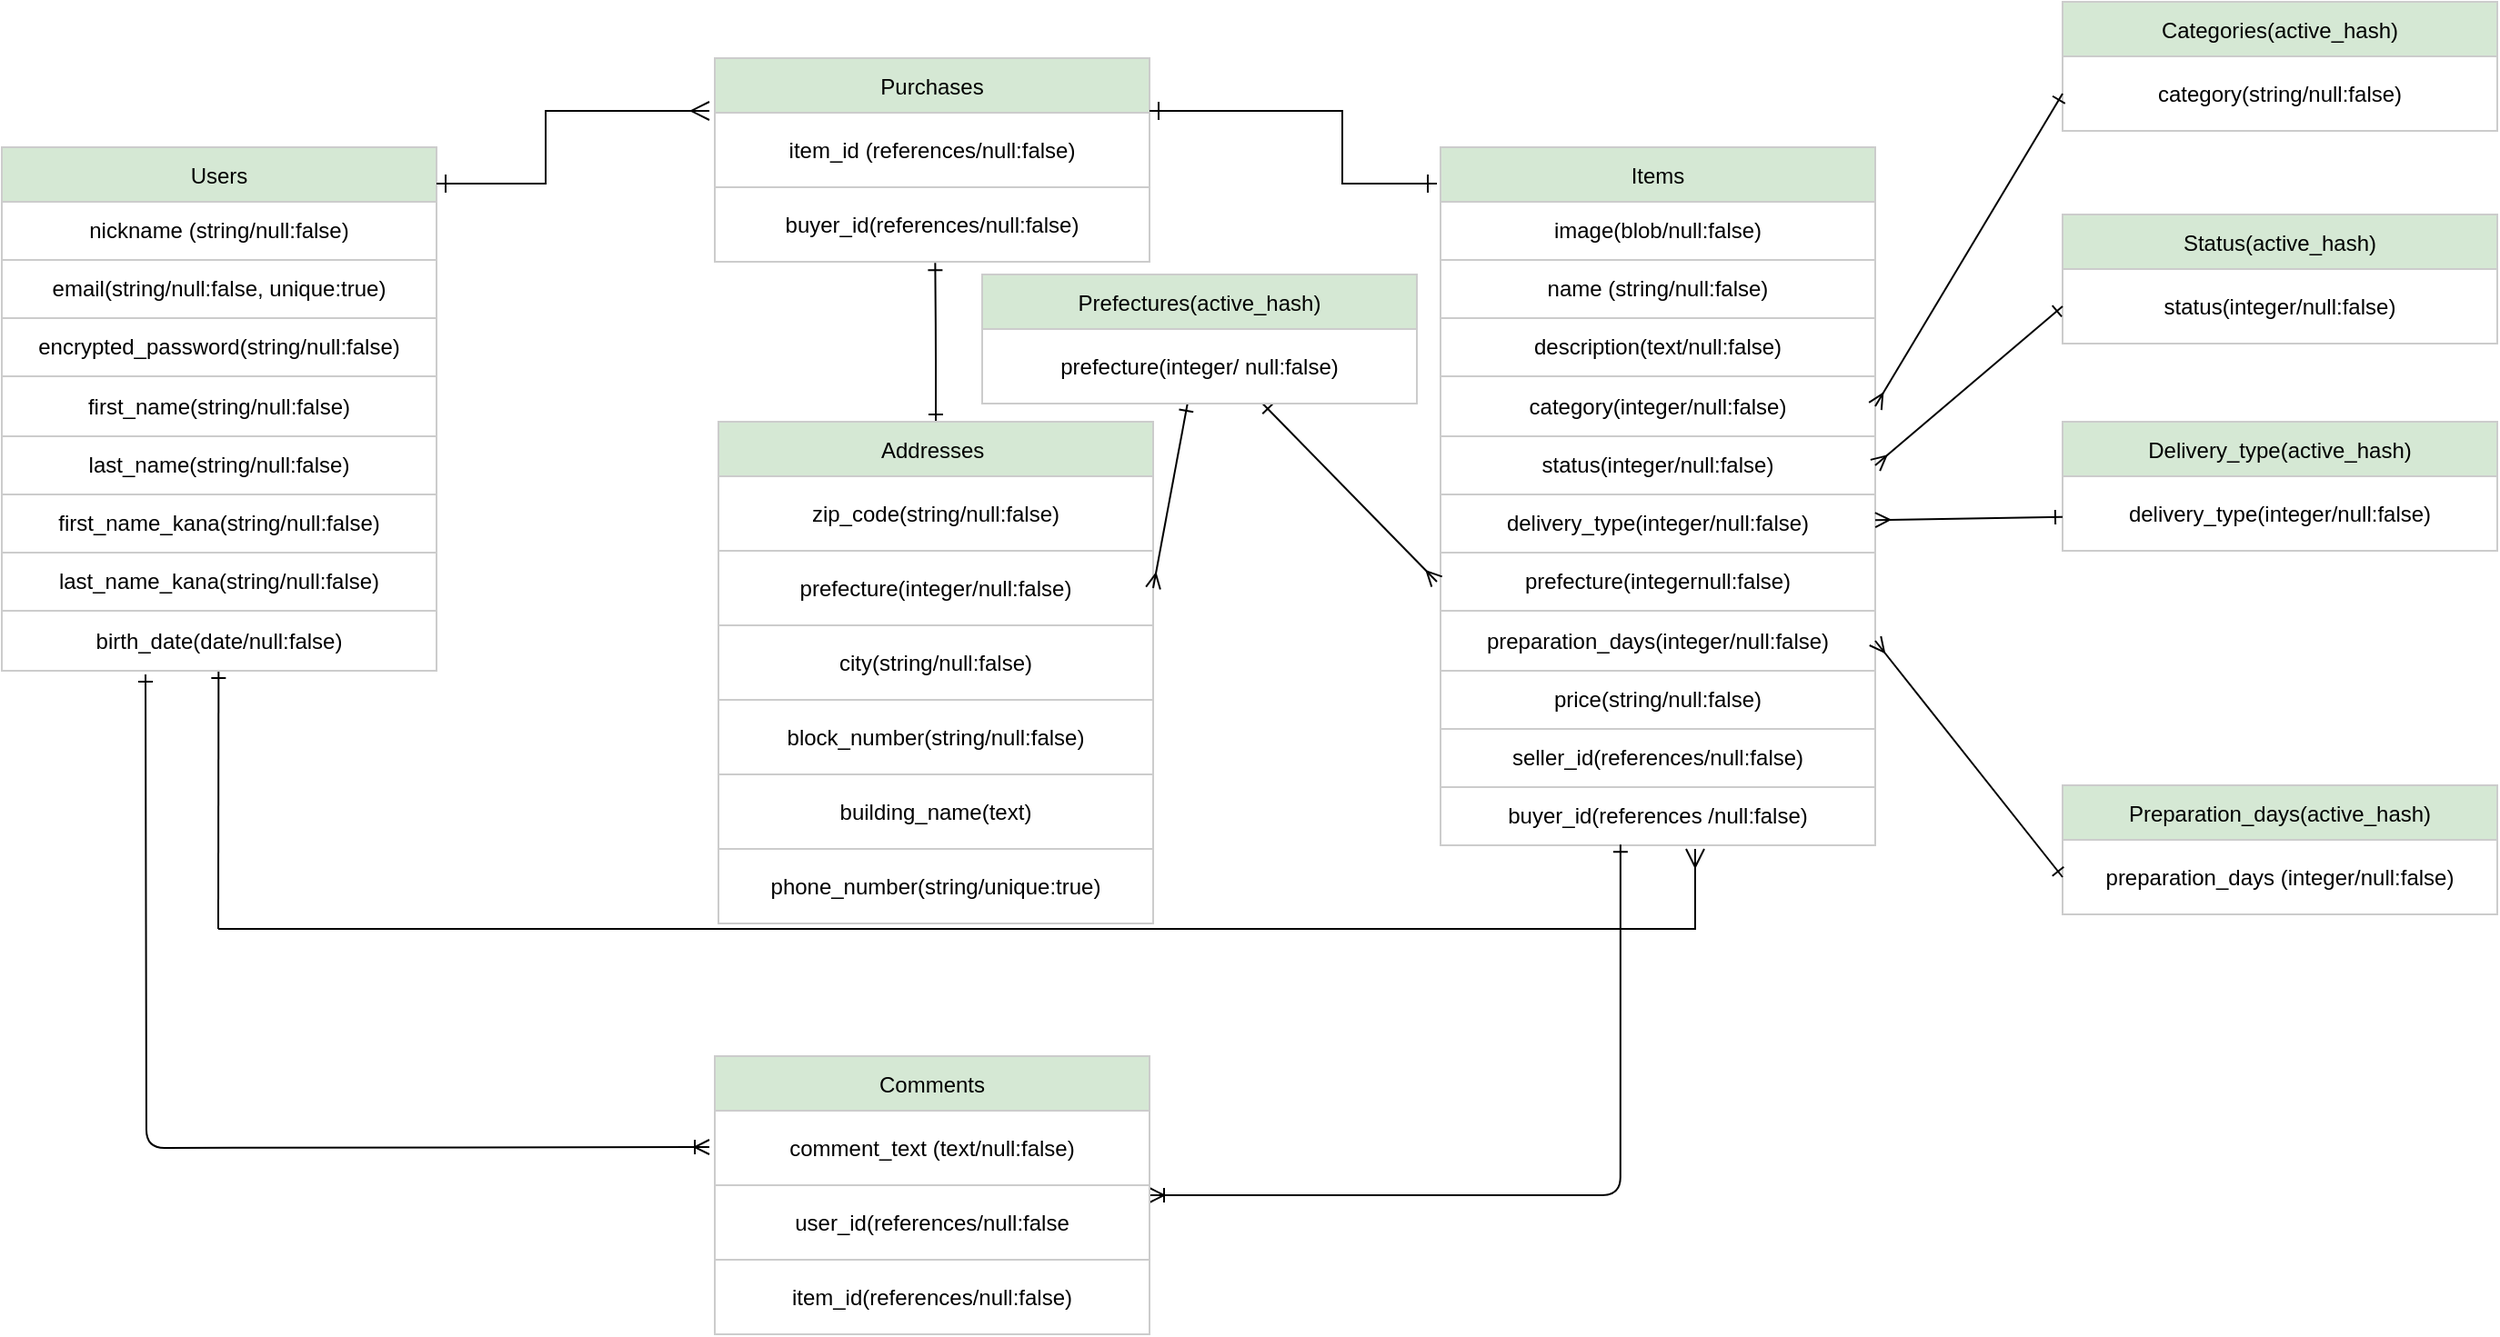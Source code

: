 <mxfile>
    <diagram id="ZeyvC38FcAGT5WGvOCDy" name="ページ1">
        <mxGraphModel dx="1514" dy="984" grid="1" gridSize="10" guides="1" tooltips="1" connect="1" arrows="1" fold="1" page="1" pageScale="1" pageWidth="827" pageHeight="1169" math="0" shadow="0">
            <root>
                <mxCell id="0"/>
                <mxCell id="1" parent="0"/>
                <mxCell id="112" style="edgeStyle=none;html=1;endArrow=ERone;endFill=0;" parent="1" edge="1">
                    <mxGeometry relative="1" as="geometry">
                        <mxPoint x="240.17" y="498" as="targetPoint"/>
                        <mxPoint x="240" y="640" as="sourcePoint"/>
                    </mxGeometry>
                </mxCell>
                <mxCell id="2" value="Users" style="shape=table;startSize=30;container=1;collapsible=0;childLayout=tableLayout;fillColor=#d5e8d4;strokeColor=#CCCCCC;" parent="1" vertex="1">
                    <mxGeometry x="121" y="210" width="239" height="288" as="geometry"/>
                </mxCell>
                <mxCell id="3" value="" style="shape=tableRow;horizontal=0;startSize=0;swimlaneHead=0;swimlaneBody=0;top=0;left=0;bottom=0;right=0;collapsible=0;dropTarget=0;fillColor=none;points=[[0,0.5],[1,0.5]];portConstraint=eastwest;" parent="2" vertex="1">
                    <mxGeometry y="30" width="239" height="32" as="geometry"/>
                </mxCell>
                <mxCell id="4" value="nickname (string/null:false)" style="shape=partialRectangle;html=1;whiteSpace=wrap;connectable=0;overflow=hidden;fillColor=none;top=0;left=0;bottom=0;right=0;pointerEvents=1;" parent="3" vertex="1">
                    <mxGeometry width="239" height="32" as="geometry">
                        <mxRectangle width="239" height="32" as="alternateBounds"/>
                    </mxGeometry>
                </mxCell>
                <mxCell id="5" value="" style="shape=tableRow;horizontal=0;startSize=0;swimlaneHead=0;swimlaneBody=0;top=0;left=0;bottom=0;right=0;collapsible=0;dropTarget=0;fillColor=none;points=[[0,0.5],[1,0.5]];portConstraint=eastwest;" parent="2" vertex="1">
                    <mxGeometry y="62" width="239" height="32" as="geometry"/>
                </mxCell>
                <mxCell id="6" value="email(string/null:false, unique:true)" style="shape=partialRectangle;html=1;whiteSpace=wrap;connectable=0;overflow=hidden;fillColor=none;top=0;left=0;bottom=0;right=0;pointerEvents=1;" parent="5" vertex="1">
                    <mxGeometry width="239" height="32" as="geometry">
                        <mxRectangle width="239" height="32" as="alternateBounds"/>
                    </mxGeometry>
                </mxCell>
                <mxCell id="63" style="shape=tableRow;horizontal=0;startSize=0;swimlaneHead=0;swimlaneBody=0;top=0;left=0;bottom=0;right=0;collapsible=0;dropTarget=0;fillColor=none;points=[[0,0.5],[1,0.5]];portConstraint=eastwest;" parent="2" vertex="1">
                    <mxGeometry y="94" width="239" height="32" as="geometry"/>
                </mxCell>
                <mxCell id="64" value="encrypted_password(string/null:false)" style="shape=partialRectangle;html=1;whiteSpace=wrap;connectable=0;overflow=hidden;fillColor=none;top=0;left=0;bottom=0;right=0;pointerEvents=1;" parent="63" vertex="1">
                    <mxGeometry width="239" height="32" as="geometry">
                        <mxRectangle width="239" height="32" as="alternateBounds"/>
                    </mxGeometry>
                </mxCell>
                <mxCell id="7" value="" style="shape=tableRow;horizontal=0;startSize=0;swimlaneHead=0;swimlaneBody=0;top=0;left=0;bottom=0;right=0;collapsible=0;dropTarget=0;fillColor=none;points=[[0,0.5],[1,0.5]];portConstraint=eastwest;" parent="2" vertex="1">
                    <mxGeometry y="126" width="239" height="33" as="geometry"/>
                </mxCell>
                <mxCell id="8" value="first_name(string/null:false)" style="shape=partialRectangle;html=1;whiteSpace=wrap;connectable=0;overflow=hidden;fillColor=none;top=0;left=0;bottom=0;right=0;pointerEvents=1;" parent="7" vertex="1">
                    <mxGeometry width="239" height="33" as="geometry">
                        <mxRectangle width="239" height="33" as="alternateBounds"/>
                    </mxGeometry>
                </mxCell>
                <mxCell id="9" value="" style="shape=tableRow;horizontal=0;startSize=0;swimlaneHead=0;swimlaneBody=0;top=0;left=0;bottom=0;right=0;collapsible=0;dropTarget=0;fillColor=none;points=[[0,0.5],[1,0.5]];portConstraint=eastwest;" parent="2" vertex="1">
                    <mxGeometry y="159" width="239" height="32" as="geometry"/>
                </mxCell>
                <mxCell id="10" value="last_name(string/null:false)" style="shape=partialRectangle;html=1;whiteSpace=wrap;connectable=0;overflow=hidden;fillColor=none;top=0;left=0;bottom=0;right=0;pointerEvents=1;" parent="9" vertex="1">
                    <mxGeometry width="239" height="32" as="geometry">
                        <mxRectangle width="239" height="32" as="alternateBounds"/>
                    </mxGeometry>
                </mxCell>
                <mxCell id="11" value="" style="shape=tableRow;horizontal=0;startSize=0;swimlaneHead=0;swimlaneBody=0;top=0;left=0;bottom=0;right=0;collapsible=0;dropTarget=0;fillColor=none;points=[[0,0.5],[1,0.5]];portConstraint=eastwest;" parent="2" vertex="1">
                    <mxGeometry y="191" width="239" height="32" as="geometry"/>
                </mxCell>
                <mxCell id="12" value="first_name_kana(string/null:false)" style="shape=partialRectangle;html=1;whiteSpace=wrap;connectable=0;overflow=hidden;fillColor=none;top=0;left=0;bottom=0;right=0;pointerEvents=1;" parent="11" vertex="1">
                    <mxGeometry width="239" height="32" as="geometry">
                        <mxRectangle width="239" height="32" as="alternateBounds"/>
                    </mxGeometry>
                </mxCell>
                <mxCell id="13" value="" style="shape=tableRow;horizontal=0;startSize=0;swimlaneHead=0;swimlaneBody=0;top=0;left=0;bottom=0;right=0;collapsible=0;dropTarget=0;fillColor=none;points=[[0,0.5],[1,0.5]];portConstraint=eastwest;" parent="2" vertex="1">
                    <mxGeometry y="223" width="239" height="32" as="geometry"/>
                </mxCell>
                <mxCell id="14" value="last_name_kana(string/null:false)" style="shape=partialRectangle;html=1;whiteSpace=wrap;connectable=0;overflow=hidden;fillColor=none;top=0;left=0;bottom=0;right=0;pointerEvents=1;" parent="13" vertex="1">
                    <mxGeometry width="239" height="32" as="geometry">
                        <mxRectangle width="239" height="32" as="alternateBounds"/>
                    </mxGeometry>
                </mxCell>
                <mxCell id="15" value="" style="shape=tableRow;horizontal=0;startSize=0;swimlaneHead=0;swimlaneBody=0;top=0;left=0;bottom=0;right=0;collapsible=0;dropTarget=0;fillColor=none;points=[[0,0.5],[1,0.5]];portConstraint=eastwest;" parent="2" vertex="1">
                    <mxGeometry y="255" width="239" height="33" as="geometry"/>
                </mxCell>
                <mxCell id="16" value="birth_date(date/null:false)" style="shape=partialRectangle;html=1;whiteSpace=wrap;connectable=0;overflow=hidden;fillColor=none;top=0;left=0;bottom=0;right=0;pointerEvents=1;" parent="15" vertex="1">
                    <mxGeometry width="239" height="33" as="geometry">
                        <mxRectangle width="239" height="33" as="alternateBounds"/>
                    </mxGeometry>
                </mxCell>
                <mxCell id="21" value="Items" style="shape=table;startSize=30;container=1;collapsible=0;childLayout=tableLayout;fillColor=#d5e8d4;strokeColor=#CCCCCC;" parent="1" vertex="1">
                    <mxGeometry x="912" y="210" width="239" height="384" as="geometry"/>
                </mxCell>
                <mxCell id="117" style="shape=tableRow;horizontal=0;startSize=0;swimlaneHead=0;swimlaneBody=0;top=0;left=0;bottom=0;right=0;collapsible=0;dropTarget=0;fillColor=none;points=[[0,0.5],[1,0.5]];portConstraint=eastwest;" parent="21" vertex="1">
                    <mxGeometry y="30" width="239" height="32" as="geometry"/>
                </mxCell>
                <mxCell id="118" value="image(blob/null:false)" style="shape=partialRectangle;html=1;whiteSpace=wrap;connectable=0;overflow=hidden;fillColor=none;top=0;left=0;bottom=0;right=0;pointerEvents=1;" parent="117" vertex="1">
                    <mxGeometry width="239" height="32" as="geometry">
                        <mxRectangle width="239" height="32" as="alternateBounds"/>
                    </mxGeometry>
                </mxCell>
                <mxCell id="22" value="" style="shape=tableRow;horizontal=0;startSize=0;swimlaneHead=0;swimlaneBody=0;top=0;left=0;bottom=0;right=0;collapsible=0;dropTarget=0;fillColor=none;points=[[0,0.5],[1,0.5]];portConstraint=eastwest;" parent="21" vertex="1">
                    <mxGeometry y="62" width="239" height="32" as="geometry"/>
                </mxCell>
                <mxCell id="23" value="name (string/null:false)" style="shape=partialRectangle;html=1;whiteSpace=wrap;connectable=0;overflow=hidden;fillColor=none;top=0;left=0;bottom=0;right=0;pointerEvents=1;" parent="22" vertex="1">
                    <mxGeometry width="239" height="32" as="geometry">
                        <mxRectangle width="239" height="32" as="alternateBounds"/>
                    </mxGeometry>
                </mxCell>
                <mxCell id="24" value="" style="shape=tableRow;horizontal=0;startSize=0;swimlaneHead=0;swimlaneBody=0;top=0;left=0;bottom=0;right=0;collapsible=0;dropTarget=0;fillColor=none;points=[[0,0.5],[1,0.5]];portConstraint=eastwest;" parent="21" vertex="1">
                    <mxGeometry y="94" width="239" height="32" as="geometry"/>
                </mxCell>
                <mxCell id="25" value="description(text/null:false)" style="shape=partialRectangle;html=1;whiteSpace=wrap;connectable=0;overflow=hidden;fillColor=none;top=0;left=0;bottom=0;right=0;pointerEvents=1;" parent="24" vertex="1">
                    <mxGeometry width="239" height="32" as="geometry">
                        <mxRectangle width="239" height="32" as="alternateBounds"/>
                    </mxGeometry>
                </mxCell>
                <mxCell id="26" value="" style="shape=tableRow;horizontal=0;startSize=0;swimlaneHead=0;swimlaneBody=0;top=0;left=0;bottom=0;right=0;collapsible=0;dropTarget=0;fillColor=none;points=[[0,0.5],[1,0.5]];portConstraint=eastwest;" parent="21" vertex="1">
                    <mxGeometry y="126" width="239" height="33" as="geometry"/>
                </mxCell>
                <mxCell id="27" value="category(integer/null:false)" style="shape=partialRectangle;html=1;whiteSpace=wrap;connectable=0;overflow=hidden;fillColor=none;top=0;left=0;bottom=0;right=0;pointerEvents=1;" parent="26" vertex="1">
                    <mxGeometry width="239" height="33" as="geometry">
                        <mxRectangle width="239" height="33" as="alternateBounds"/>
                    </mxGeometry>
                </mxCell>
                <mxCell id="28" value="" style="shape=tableRow;horizontal=0;startSize=0;swimlaneHead=0;swimlaneBody=0;top=0;left=0;bottom=0;right=0;collapsible=0;dropTarget=0;fillColor=none;points=[[0,0.5],[1,0.5]];portConstraint=eastwest;" parent="21" vertex="1">
                    <mxGeometry y="159" width="239" height="32" as="geometry"/>
                </mxCell>
                <mxCell id="29" value="status(integer/null:false)" style="shape=partialRectangle;html=1;whiteSpace=wrap;connectable=0;overflow=hidden;fillColor=none;top=0;left=0;bottom=0;right=0;pointerEvents=1;" parent="28" vertex="1">
                    <mxGeometry width="239" height="32" as="geometry">
                        <mxRectangle width="239" height="32" as="alternateBounds"/>
                    </mxGeometry>
                </mxCell>
                <mxCell id="30" value="" style="shape=tableRow;horizontal=0;startSize=0;swimlaneHead=0;swimlaneBody=0;top=0;left=0;bottom=0;right=0;collapsible=0;dropTarget=0;fillColor=none;points=[[0,0.5],[1,0.5]];portConstraint=eastwest;" parent="21" vertex="1">
                    <mxGeometry y="191" width="239" height="32" as="geometry"/>
                </mxCell>
                <mxCell id="31" value="delivery_type(integer/null:false)" style="shape=partialRectangle;html=1;whiteSpace=wrap;connectable=0;overflow=hidden;fillColor=none;top=0;left=0;bottom=0;right=0;pointerEvents=1;" parent="30" vertex="1">
                    <mxGeometry width="239" height="32" as="geometry">
                        <mxRectangle width="239" height="32" as="alternateBounds"/>
                    </mxGeometry>
                </mxCell>
                <mxCell id="32" value="" style="shape=tableRow;horizontal=0;startSize=0;swimlaneHead=0;swimlaneBody=0;top=0;left=0;bottom=0;right=0;collapsible=0;dropTarget=0;fillColor=none;points=[[0,0.5],[1,0.5]];portConstraint=eastwest;" parent="21" vertex="1">
                    <mxGeometry y="223" width="239" height="32" as="geometry"/>
                </mxCell>
                <mxCell id="33" value="prefecture(integernull:false)" style="shape=partialRectangle;html=1;whiteSpace=wrap;connectable=0;overflow=hidden;fillColor=none;top=0;left=0;bottom=0;right=0;pointerEvents=1;" parent="32" vertex="1">
                    <mxGeometry width="239" height="32" as="geometry">
                        <mxRectangle width="239" height="32" as="alternateBounds"/>
                    </mxGeometry>
                </mxCell>
                <mxCell id="34" value="" style="shape=tableRow;horizontal=0;startSize=0;swimlaneHead=0;swimlaneBody=0;top=0;left=0;bottom=0;right=0;collapsible=0;dropTarget=0;fillColor=none;points=[[0,0.5],[1,0.5]];portConstraint=eastwest;" parent="21" vertex="1">
                    <mxGeometry y="255" width="239" height="33" as="geometry"/>
                </mxCell>
                <mxCell id="35" value="preparation_days(integer/null:false)" style="shape=partialRectangle;html=1;whiteSpace=wrap;connectable=0;overflow=hidden;fillColor=none;top=0;left=0;bottom=0;right=0;pointerEvents=1;" parent="34" vertex="1">
                    <mxGeometry width="239" height="33" as="geometry">
                        <mxRectangle width="239" height="33" as="alternateBounds"/>
                    </mxGeometry>
                </mxCell>
                <mxCell id="36" value="" style="shape=tableRow;horizontal=0;startSize=0;swimlaneHead=0;swimlaneBody=0;top=0;left=0;bottom=0;right=0;collapsible=0;dropTarget=0;fillColor=none;points=[[0,0.5],[1,0.5]];portConstraint=eastwest;" parent="21" vertex="1">
                    <mxGeometry y="288" width="239" height="32" as="geometry"/>
                </mxCell>
                <mxCell id="37" value="price(string/null:false)" style="shape=partialRectangle;html=1;whiteSpace=wrap;connectable=0;overflow=hidden;fillColor=none;top=0;left=0;bottom=0;right=0;pointerEvents=1;" parent="36" vertex="1">
                    <mxGeometry width="239" height="32" as="geometry">
                        <mxRectangle width="239" height="32" as="alternateBounds"/>
                    </mxGeometry>
                </mxCell>
                <mxCell id="38" value="" style="shape=tableRow;horizontal=0;startSize=0;swimlaneHead=0;swimlaneBody=0;top=0;left=0;bottom=0;right=0;collapsible=0;dropTarget=0;fillColor=none;points=[[0,0.5],[1,0.5]];portConstraint=eastwest;" parent="21" vertex="1">
                    <mxGeometry y="320" width="239" height="32" as="geometry"/>
                </mxCell>
                <mxCell id="39" value="seller_id(references/null:false)" style="shape=partialRectangle;html=1;whiteSpace=wrap;connectable=0;overflow=hidden;fillColor=none;top=0;left=0;bottom=0;right=0;pointerEvents=1;" parent="38" vertex="1">
                    <mxGeometry width="239" height="32" as="geometry">
                        <mxRectangle width="239" height="32" as="alternateBounds"/>
                    </mxGeometry>
                </mxCell>
                <mxCell id="40" style="shape=tableRow;horizontal=0;startSize=0;swimlaneHead=0;swimlaneBody=0;top=0;left=0;bottom=0;right=0;collapsible=0;dropTarget=0;fillColor=none;points=[[0,0.5],[1,0.5]];portConstraint=eastwest;" parent="21" vertex="1">
                    <mxGeometry y="352" width="239" height="32" as="geometry"/>
                </mxCell>
                <mxCell id="41" value="buyer_id(references /null:false)" style="shape=partialRectangle;html=1;whiteSpace=wrap;connectable=0;overflow=hidden;fillColor=none;top=0;left=0;bottom=0;right=0;pointerEvents=1;" parent="40" vertex="1">
                    <mxGeometry width="239" height="32" as="geometry">
                        <mxRectangle width="239" height="32" as="alternateBounds"/>
                    </mxGeometry>
                </mxCell>
                <mxCell id="42" value="Purchases" style="shape=table;startSize=30;container=1;collapsible=0;childLayout=tableLayout;fillColor=#d5e8d4;strokeColor=#CCCCCC;" parent="1" vertex="1">
                    <mxGeometry x="513" y="161" width="239" height="112" as="geometry"/>
                </mxCell>
                <mxCell id="43" value="" style="shape=tableRow;horizontal=0;startSize=0;swimlaneHead=0;swimlaneBody=0;top=0;left=0;bottom=0;right=0;collapsible=0;dropTarget=0;fillColor=none;points=[[0,0.5],[1,0.5]];portConstraint=eastwest;" parent="42" vertex="1">
                    <mxGeometry y="30" width="239" height="41" as="geometry"/>
                </mxCell>
                <mxCell id="44" value="item_id (references/null:false)" style="shape=partialRectangle;html=1;whiteSpace=wrap;connectable=0;overflow=hidden;fillColor=none;top=0;left=0;bottom=0;right=0;pointerEvents=1;" parent="43" vertex="1">
                    <mxGeometry width="239" height="41" as="geometry">
                        <mxRectangle width="239" height="41" as="alternateBounds"/>
                    </mxGeometry>
                </mxCell>
                <mxCell id="45" value="" style="shape=tableRow;horizontal=0;startSize=0;swimlaneHead=0;swimlaneBody=0;top=0;left=0;bottom=0;right=0;collapsible=0;dropTarget=0;fillColor=none;points=[[0,0.5],[1,0.5]];portConstraint=eastwest;" parent="42" vertex="1">
                    <mxGeometry y="71" width="239" height="41" as="geometry"/>
                </mxCell>
                <mxCell id="46" value="buyer_id(references/null:false)" style="shape=partialRectangle;html=1;whiteSpace=wrap;connectable=0;overflow=hidden;fillColor=none;top=0;left=0;bottom=0;right=0;pointerEvents=1;" parent="45" vertex="1">
                    <mxGeometry width="239" height="41" as="geometry">
                        <mxRectangle width="239" height="41" as="alternateBounds"/>
                    </mxGeometry>
                </mxCell>
                <mxCell id="120" style="edgeStyle=orthogonalEdgeStyle;html=1;exitX=1;exitY=0.5;exitDx=0;exitDy=0;entryX=0.414;entryY=0.988;entryDx=0;entryDy=0;entryPerimeter=0;startArrow=ERoneToMany;startFill=0;endArrow=ERone;endFill=0;" parent="1" source="65" target="40" edge="1">
                    <mxGeometry relative="1" as="geometry"/>
                </mxCell>
                <mxCell id="65" value="Comments" style="shape=table;startSize=30;container=1;collapsible=0;childLayout=tableLayout;fillColor=#d5e8d4;strokeColor=#CCCCCC;" parent="1" vertex="1">
                    <mxGeometry x="513" y="710" width="239" height="153" as="geometry"/>
                </mxCell>
                <mxCell id="66" value="" style="shape=tableRow;horizontal=0;startSize=0;swimlaneHead=0;swimlaneBody=0;top=0;left=0;bottom=0;right=0;collapsible=0;dropTarget=0;fillColor=none;points=[[0,0.5],[1,0.5]];portConstraint=eastwest;" parent="65" vertex="1">
                    <mxGeometry y="30" width="239" height="41" as="geometry"/>
                </mxCell>
                <mxCell id="67" value="comment_text (text/null:false)" style="shape=partialRectangle;html=1;whiteSpace=wrap;connectable=0;overflow=hidden;fillColor=none;top=0;left=0;bottom=0;right=0;pointerEvents=1;" parent="66" vertex="1">
                    <mxGeometry width="239" height="41" as="geometry">
                        <mxRectangle width="239" height="41" as="alternateBounds"/>
                    </mxGeometry>
                </mxCell>
                <mxCell id="125" style="shape=tableRow;horizontal=0;startSize=0;swimlaneHead=0;swimlaneBody=0;top=0;left=0;bottom=0;right=0;collapsible=0;dropTarget=0;fillColor=none;points=[[0,0.5],[1,0.5]];portConstraint=eastwest;" parent="65" vertex="1">
                    <mxGeometry y="71" width="239" height="41" as="geometry"/>
                </mxCell>
                <mxCell id="126" value="user_id(references/null:false" style="shape=partialRectangle;html=1;whiteSpace=wrap;connectable=0;overflow=hidden;fillColor=none;top=0;left=0;bottom=0;right=0;pointerEvents=1;" parent="125" vertex="1">
                    <mxGeometry width="239" height="41" as="geometry">
                        <mxRectangle width="239" height="41" as="alternateBounds"/>
                    </mxGeometry>
                </mxCell>
                <mxCell id="127" style="shape=tableRow;horizontal=0;startSize=0;swimlaneHead=0;swimlaneBody=0;top=0;left=0;bottom=0;right=0;collapsible=0;dropTarget=0;fillColor=none;points=[[0,0.5],[1,0.5]];portConstraint=eastwest;" parent="65" vertex="1">
                    <mxGeometry y="112" width="239" height="41" as="geometry"/>
                </mxCell>
                <mxCell id="128" value="item_id(references/null:false)" style="shape=partialRectangle;html=1;whiteSpace=wrap;connectable=0;overflow=hidden;fillColor=none;top=0;left=0;bottom=0;right=0;pointerEvents=1;" parent="127" vertex="1">
                    <mxGeometry width="239" height="41" as="geometry">
                        <mxRectangle width="239" height="41" as="alternateBounds"/>
                    </mxGeometry>
                </mxCell>
                <mxCell id="124" style="edgeStyle=orthogonalEdgeStyle;html=1;startArrow=ERone;startFill=0;endArrow=ERone;endFill=0;entryX=0.507;entryY=1.015;entryDx=0;entryDy=0;entryPerimeter=0;" parent="1" source="88" target="45" edge="1">
                    <mxGeometry relative="1" as="geometry">
                        <mxPoint x="634.5" y="280" as="targetPoint"/>
                    </mxGeometry>
                </mxCell>
                <mxCell id="88" value="Addresses " style="shape=table;startSize=30;container=1;collapsible=0;childLayout=tableLayout;fillColor=#d5e8d4;strokeColor=#CCCCCC;" parent="1" vertex="1">
                    <mxGeometry x="515" y="361" width="239" height="276" as="geometry"/>
                </mxCell>
                <mxCell id="93" style="shape=tableRow;horizontal=0;startSize=0;swimlaneHead=0;swimlaneBody=0;top=0;left=0;bottom=0;right=0;collapsible=0;dropTarget=0;fillColor=none;points=[[0,0.5],[1,0.5]];portConstraint=eastwest;" parent="88" vertex="1">
                    <mxGeometry y="30" width="239" height="41" as="geometry"/>
                </mxCell>
                <mxCell id="94" value="zip_code(string/null:false)" style="shape=partialRectangle;html=1;whiteSpace=wrap;connectable=0;overflow=hidden;fillColor=none;top=0;left=0;bottom=0;right=0;pointerEvents=1;" parent="93" vertex="1">
                    <mxGeometry width="239" height="41" as="geometry">
                        <mxRectangle width="239" height="41" as="alternateBounds"/>
                    </mxGeometry>
                </mxCell>
                <mxCell id="157" style="shape=tableRow;horizontal=0;startSize=0;swimlaneHead=0;swimlaneBody=0;top=0;left=0;bottom=0;right=0;collapsible=0;dropTarget=0;fillColor=none;points=[[0,0.5],[1,0.5]];portConstraint=eastwest;" vertex="1" parent="88">
                    <mxGeometry y="71" width="239" height="41" as="geometry"/>
                </mxCell>
                <mxCell id="158" value="prefecture(integer/null:false)" style="shape=partialRectangle;html=1;whiteSpace=wrap;connectable=0;overflow=hidden;fillColor=none;top=0;left=0;bottom=0;right=0;pointerEvents=1;" vertex="1" parent="157">
                    <mxGeometry width="239" height="41" as="geometry">
                        <mxRectangle width="239" height="41" as="alternateBounds"/>
                    </mxGeometry>
                </mxCell>
                <mxCell id="95" style="shape=tableRow;horizontal=0;startSize=0;swimlaneHead=0;swimlaneBody=0;top=0;left=0;bottom=0;right=0;collapsible=0;dropTarget=0;fillColor=none;points=[[0,0.5],[1,0.5]];portConstraint=eastwest;" parent="88" vertex="1">
                    <mxGeometry y="112" width="239" height="41" as="geometry"/>
                </mxCell>
                <mxCell id="96" value="city(string/null:false)" style="shape=partialRectangle;html=1;whiteSpace=wrap;connectable=0;overflow=hidden;fillColor=none;top=0;left=0;bottom=0;right=0;pointerEvents=1;" parent="95" vertex="1">
                    <mxGeometry width="239" height="41" as="geometry">
                        <mxRectangle width="239" height="41" as="alternateBounds"/>
                    </mxGeometry>
                </mxCell>
                <mxCell id="97" style="shape=tableRow;horizontal=0;startSize=0;swimlaneHead=0;swimlaneBody=0;top=0;left=0;bottom=0;right=0;collapsible=0;dropTarget=0;fillColor=none;points=[[0,0.5],[1,0.5]];portConstraint=eastwest;" parent="88" vertex="1">
                    <mxGeometry y="153" width="239" height="41" as="geometry"/>
                </mxCell>
                <mxCell id="98" value="block_number(string/null:false)" style="shape=partialRectangle;html=1;whiteSpace=wrap;connectable=0;overflow=hidden;fillColor=none;top=0;left=0;bottom=0;right=0;pointerEvents=1;" parent="97" vertex="1">
                    <mxGeometry width="239" height="41" as="geometry">
                        <mxRectangle width="239" height="41" as="alternateBounds"/>
                    </mxGeometry>
                </mxCell>
                <mxCell id="99" style="shape=tableRow;horizontal=0;startSize=0;swimlaneHead=0;swimlaneBody=0;top=0;left=0;bottom=0;right=0;collapsible=0;dropTarget=0;fillColor=none;points=[[0,0.5],[1,0.5]];portConstraint=eastwest;" parent="88" vertex="1">
                    <mxGeometry y="194" width="239" height="41" as="geometry"/>
                </mxCell>
                <mxCell id="100" value="building_name(text)" style="shape=partialRectangle;html=1;whiteSpace=wrap;connectable=0;overflow=hidden;fillColor=none;top=0;left=0;bottom=0;right=0;pointerEvents=1;" parent="99" vertex="1">
                    <mxGeometry width="239" height="41" as="geometry">
                        <mxRectangle width="239" height="41" as="alternateBounds"/>
                    </mxGeometry>
                </mxCell>
                <mxCell id="101" style="shape=tableRow;horizontal=0;startSize=0;swimlaneHead=0;swimlaneBody=0;top=0;left=0;bottom=0;right=0;collapsible=0;dropTarget=0;fillColor=none;points=[[0,0.5],[1,0.5]];portConstraint=eastwest;" parent="88" vertex="1">
                    <mxGeometry y="235" width="239" height="41" as="geometry"/>
                </mxCell>
                <mxCell id="102" value="phone_number(string/unique:true)" style="shape=partialRectangle;html=1;whiteSpace=wrap;connectable=0;overflow=hidden;fillColor=none;top=0;left=0;bottom=0;right=0;pointerEvents=1;" parent="101" vertex="1">
                    <mxGeometry width="239" height="41" as="geometry">
                        <mxRectangle width="239" height="41" as="alternateBounds"/>
                    </mxGeometry>
                </mxCell>
                <mxCell id="104" value="" style="edgeStyle=elbowEdgeStyle;elbow=horizontal;endArrow=ERmany;html=1;curved=0;rounded=0;endSize=8;startSize=8;endFill=0;entryX=0.585;entryY=1.063;entryDx=0;entryDy=0;entryPerimeter=0;" parent="1" target="40" edge="1">
                    <mxGeometry width="50" height="50" relative="1" as="geometry">
                        <mxPoint x="240" y="640" as="sourcePoint"/>
                        <mxPoint x="1060" y="600" as="targetPoint"/>
                        <Array as="points">
                            <mxPoint x="1052" y="620"/>
                        </Array>
                    </mxGeometry>
                </mxCell>
                <mxCell id="113" value="" style="edgeStyle=segmentEdgeStyle;endArrow=ERmany;html=1;curved=0;rounded=0;endSize=8;startSize=8;startArrow=ERone;startFill=0;endFill=0;" parent="1" edge="1">
                    <mxGeometry width="50" height="50" relative="1" as="geometry">
                        <mxPoint x="360" y="230" as="sourcePoint"/>
                        <mxPoint x="510" y="190" as="targetPoint"/>
                        <Array as="points">
                            <mxPoint x="420" y="230"/>
                            <mxPoint x="420" y="190"/>
                        </Array>
                    </mxGeometry>
                </mxCell>
                <mxCell id="115" value="" style="edgeStyle=orthogonalEdgeStyle;elbow=vertical;endArrow=ERone;html=1;rounded=0;endSize=8;startSize=8;startArrow=ERone;startFill=0;endFill=0;" parent="1" edge="1">
                    <mxGeometry width="50" height="50" relative="1" as="geometry">
                        <mxPoint x="752" y="190" as="sourcePoint"/>
                        <mxPoint x="910" y="230" as="targetPoint"/>
                        <Array as="points">
                            <mxPoint x="858" y="190"/>
                            <mxPoint x="858" y="230"/>
                        </Array>
                    </mxGeometry>
                </mxCell>
                <mxCell id="121" style="edgeStyle=orthogonalEdgeStyle;html=1;startArrow=ERoneToMany;startFill=0;endArrow=ERone;endFill=0;" parent="1" edge="1">
                    <mxGeometry relative="1" as="geometry">
                        <mxPoint x="200" y="500" as="targetPoint"/>
                        <mxPoint x="510" y="760" as="sourcePoint"/>
                    </mxGeometry>
                </mxCell>
                <mxCell id="129" value="Categories(active_hash)" style="shape=table;startSize=30;container=1;collapsible=0;childLayout=tableLayout;fillColor=#d5e8d4;strokeColor=#CCCCCC;" vertex="1" parent="1">
                    <mxGeometry x="1254" y="130" width="239" height="71" as="geometry"/>
                </mxCell>
                <mxCell id="130" value="" style="shape=tableRow;horizontal=0;startSize=0;swimlaneHead=0;swimlaneBody=0;top=0;left=0;bottom=0;right=0;collapsible=0;dropTarget=0;fillColor=none;points=[[0,0.5],[1,0.5]];portConstraint=eastwest;" vertex="1" parent="129">
                    <mxGeometry y="30" width="239" height="41" as="geometry"/>
                </mxCell>
                <mxCell id="131" value="category(string/null:false)" style="shape=partialRectangle;html=1;whiteSpace=wrap;connectable=0;overflow=hidden;fillColor=none;top=0;left=0;bottom=0;right=0;pointerEvents=1;" vertex="1" parent="130">
                    <mxGeometry width="239" height="41" as="geometry">
                        <mxRectangle width="239" height="41" as="alternateBounds"/>
                    </mxGeometry>
                </mxCell>
                <mxCell id="136" value="Status(active_hash)" style="shape=table;startSize=30;container=1;collapsible=0;childLayout=tableLayout;fillColor=#d5e8d4;strokeColor=#CCCCCC;" vertex="1" parent="1">
                    <mxGeometry x="1254" y="247" width="239" height="71" as="geometry"/>
                </mxCell>
                <mxCell id="137" value="" style="shape=tableRow;horizontal=0;startSize=0;swimlaneHead=0;swimlaneBody=0;top=0;left=0;bottom=0;right=0;collapsible=0;dropTarget=0;fillColor=none;points=[[0,0.5],[1,0.5]];portConstraint=eastwest;" vertex="1" parent="136">
                    <mxGeometry y="30" width="239" height="41" as="geometry"/>
                </mxCell>
                <mxCell id="138" value="status(integer/null:false)" style="shape=partialRectangle;html=1;whiteSpace=wrap;connectable=0;overflow=hidden;fillColor=none;top=0;left=0;bottom=0;right=0;pointerEvents=1;" vertex="1" parent="137">
                    <mxGeometry width="239" height="41" as="geometry">
                        <mxRectangle width="239" height="41" as="alternateBounds"/>
                    </mxGeometry>
                </mxCell>
                <mxCell id="154" style="edgeStyle=none;html=1;startArrow=ERone;startFill=0;endArrow=ERmany;endFill=0;" edge="1" parent="1" source="141">
                    <mxGeometry relative="1" as="geometry">
                        <mxPoint x="910" y="449" as="targetPoint"/>
                    </mxGeometry>
                </mxCell>
                <mxCell id="159" style="edgeStyle=none;html=1;entryX=1;entryY=0.5;entryDx=0;entryDy=0;startArrow=ERone;startFill=0;endArrow=ERmany;endFill=0;" edge="1" parent="1" source="141" target="157">
                    <mxGeometry relative="1" as="geometry"/>
                </mxCell>
                <mxCell id="141" value="Prefectures(active_hash)" style="shape=table;startSize=30;container=1;collapsible=0;childLayout=tableLayout;fillColor=#d5e8d4;strokeColor=#CCCCCC;" vertex="1" parent="1">
                    <mxGeometry x="660" y="280" width="239" height="71" as="geometry"/>
                </mxCell>
                <mxCell id="142" value="" style="shape=tableRow;horizontal=0;startSize=0;swimlaneHead=0;swimlaneBody=0;top=0;left=0;bottom=0;right=0;collapsible=0;dropTarget=0;fillColor=none;points=[[0,0.5],[1,0.5]];portConstraint=eastwest;" vertex="1" parent="141">
                    <mxGeometry y="30" width="239" height="41" as="geometry"/>
                </mxCell>
                <mxCell id="143" value="prefecture(integer/ null:false)" style="shape=partialRectangle;html=1;whiteSpace=wrap;connectable=0;overflow=hidden;fillColor=none;top=0;left=0;bottom=0;right=0;pointerEvents=1;" vertex="1" parent="142">
                    <mxGeometry width="239" height="41" as="geometry">
                        <mxRectangle width="239" height="41" as="alternateBounds"/>
                    </mxGeometry>
                </mxCell>
                <mxCell id="144" value="Delivery_type(active_hash)" style="shape=table;startSize=30;container=1;collapsible=0;childLayout=tableLayout;fillColor=#d5e8d4;strokeColor=#CCCCCC;" vertex="1" parent="1">
                    <mxGeometry x="1254" y="361" width="239" height="71" as="geometry"/>
                </mxCell>
                <mxCell id="145" value="" style="shape=tableRow;horizontal=0;startSize=0;swimlaneHead=0;swimlaneBody=0;top=0;left=0;bottom=0;right=0;collapsible=0;dropTarget=0;fillColor=none;points=[[0,0.5],[1,0.5]];portConstraint=eastwest;" vertex="1" parent="144">
                    <mxGeometry y="30" width="239" height="41" as="geometry"/>
                </mxCell>
                <mxCell id="146" value="delivery_type(integer/null:false)" style="shape=partialRectangle;html=1;whiteSpace=wrap;connectable=0;overflow=hidden;fillColor=none;top=0;left=0;bottom=0;right=0;pointerEvents=1;" vertex="1" parent="145">
                    <mxGeometry width="239" height="41" as="geometry">
                        <mxRectangle width="239" height="41" as="alternateBounds"/>
                    </mxGeometry>
                </mxCell>
                <mxCell id="147" value="Preparation_days(active_hash)" style="shape=table;startSize=30;container=1;collapsible=0;childLayout=tableLayout;fillColor=#d5e8d4;strokeColor=#CCCCCC;" vertex="1" parent="1">
                    <mxGeometry x="1254" y="561" width="239" height="71" as="geometry"/>
                </mxCell>
                <mxCell id="148" value="" style="shape=tableRow;horizontal=0;startSize=0;swimlaneHead=0;swimlaneBody=0;top=0;left=0;bottom=0;right=0;collapsible=0;dropTarget=0;fillColor=none;points=[[0,0.5],[1,0.5]];portConstraint=eastwest;" vertex="1" parent="147">
                    <mxGeometry y="30" width="239" height="41" as="geometry"/>
                </mxCell>
                <mxCell id="149" value="preparation_days (integer/null:false)" style="shape=partialRectangle;html=1;whiteSpace=wrap;connectable=0;overflow=hidden;fillColor=none;top=0;left=0;bottom=0;right=0;pointerEvents=1;" vertex="1" parent="148">
                    <mxGeometry width="239" height="41" as="geometry">
                        <mxRectangle width="239" height="41" as="alternateBounds"/>
                    </mxGeometry>
                </mxCell>
                <mxCell id="151" style="edgeStyle=none;html=1;exitX=0;exitY=0.5;exitDx=0;exitDy=0;entryX=1;entryY=0.5;entryDx=0;entryDy=0;startArrow=ERone;startFill=0;endArrow=ERmany;endFill=0;" edge="1" parent="1" source="130" target="26">
                    <mxGeometry relative="1" as="geometry"/>
                </mxCell>
                <mxCell id="152" style="edgeStyle=none;html=1;exitX=0;exitY=0.5;exitDx=0;exitDy=0;entryX=1;entryY=0.5;entryDx=0;entryDy=0;startArrow=ERone;startFill=0;endArrow=ERmany;endFill=0;" edge="1" parent="1" source="137" target="28">
                    <mxGeometry relative="1" as="geometry"/>
                </mxCell>
                <mxCell id="153" style="edgeStyle=none;html=1;startArrow=ERone;startFill=0;endArrow=ERmany;endFill=0;" edge="1" parent="1" source="145" target="30">
                    <mxGeometry relative="1" as="geometry"/>
                </mxCell>
                <mxCell id="156" style="edgeStyle=none;html=1;entryX=1;entryY=0.5;entryDx=0;entryDy=0;startArrow=ERone;startFill=0;endArrow=ERmany;endFill=0;exitX=0;exitY=0.5;exitDx=0;exitDy=0;" edge="1" parent="1" source="148" target="34">
                    <mxGeometry relative="1" as="geometry"/>
                </mxCell>
            </root>
        </mxGraphModel>
    </diagram>
</mxfile>